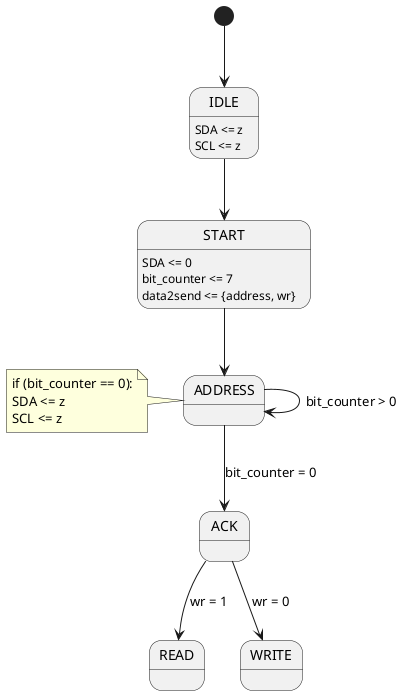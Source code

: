 @startuml
[*] --> IDLE
IDLE --> START
START --> ADDRESS
ADDRESS --> ADDRESS: bit_counter > 0
ADDRESS --> ACK: bit_counter = 0
ACK --> READ : wr = 1
ACK --> WRITE : wr = 0
IDLE: SDA <= z
IDLE: SCL <= z
START: SDA <= 0
START: bit_counter <= 7
START: data2send <= {address, wr}

note left of ADDRESS
  if (bit_counter == 0):
  SDA <= z
  SCL <= z
end note
@enduml
